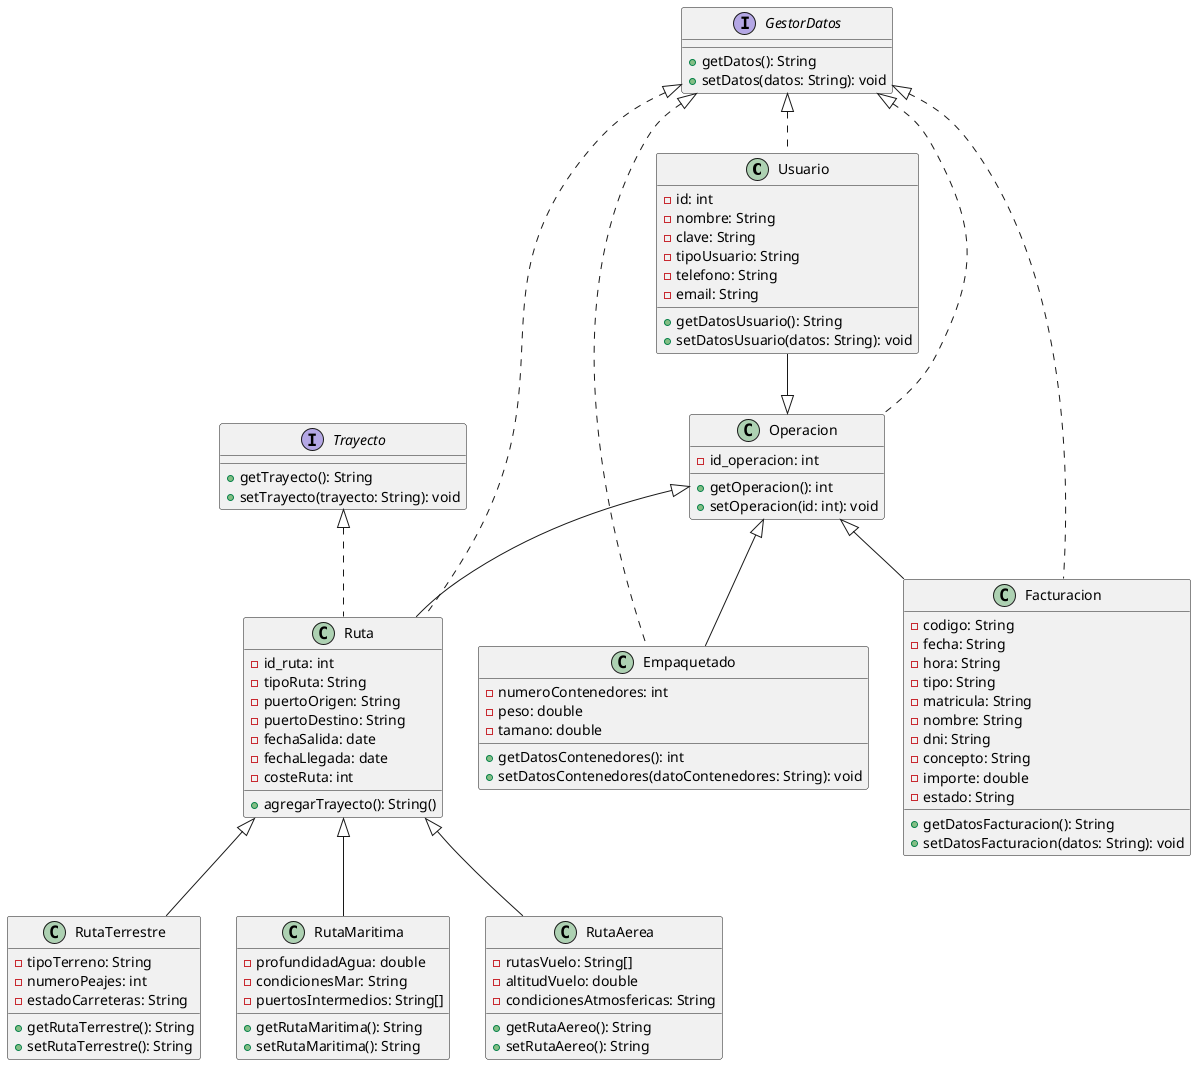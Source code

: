 @startuml


class Usuario implements GestorDatos{
    - id: int
    - nombre: String
    - clave: String
    - tipoUsuario: String
    - telefono: String
    - email: String
    
    + getDatosUsuario(): String
    + setDatosUsuario(datos: String): void
    
}



class Operacion implements GestorDatos{
    
    - id_operacion: int    
    
    + getOperacion(): int
    + setOperacion(id: int): void
}

class Ruta implements Trayecto, GestorDatos{
    - id_ruta: int
    - tipoRuta: String
    - puertoOrigen: String
    - puertoDestino: String
    - fechaSalida: date
    - fechaLlegada: date
    - costeRuta: int
    
    + agregarTrayecto(): String()
    
}



class RutaTerrestre extends Ruta {
    - tipoTerreno: String
    - numeroPeajes: int
    - estadoCarreteras: String
    
    + getRutaTerrestre(): String
    + setRutaTerrestre(): String
  
}

class RutaMaritima extends Ruta {
    - profundidadAgua: double
    - condicionesMar: String
    - puertosIntermedios: String[]
    
    + getRutaMaritima(): String
    + setRutaMaritima(): String
    
}

class RutaAerea extends Ruta {
    - rutasVuelo: String[]
    - altitudVuelo: double
    - condicionesAtmosfericas: String
    
    + getRutaAereo(): String
    + setRutaAereo(): String
    
}

class Empaquetado implements GestorDatos{
    - numeroContenedores: int
    - peso: double
    - tamano: double
    
    + getDatosContenedores(): int
    + setDatosContenedores(datoContenedores: String): void
    
}

class Facturacion implements GestorDatos{
    - codigo: String
    - fecha: String
    - hora: String
    - tipo: String
    - matricula: String
    - nombre: String
    - dni: String
    - concepto: String
    - importe: double
    - estado: String
    
    + getDatosFacturacion(): String
    + setDatosFacturacion(datos: String): void
    
}

interface GestorDatos {
    + getDatos(): String
    + setDatos(datos: String): void
}

interface Trayecto {
    + getTrayecto(): String
    + setTrayecto(trayecto: String): void
}




Usuario --|> Operacion
Operacion <|-- Ruta
Operacion <|-- Empaquetado
Operacion <|-- Facturacion



@enduml